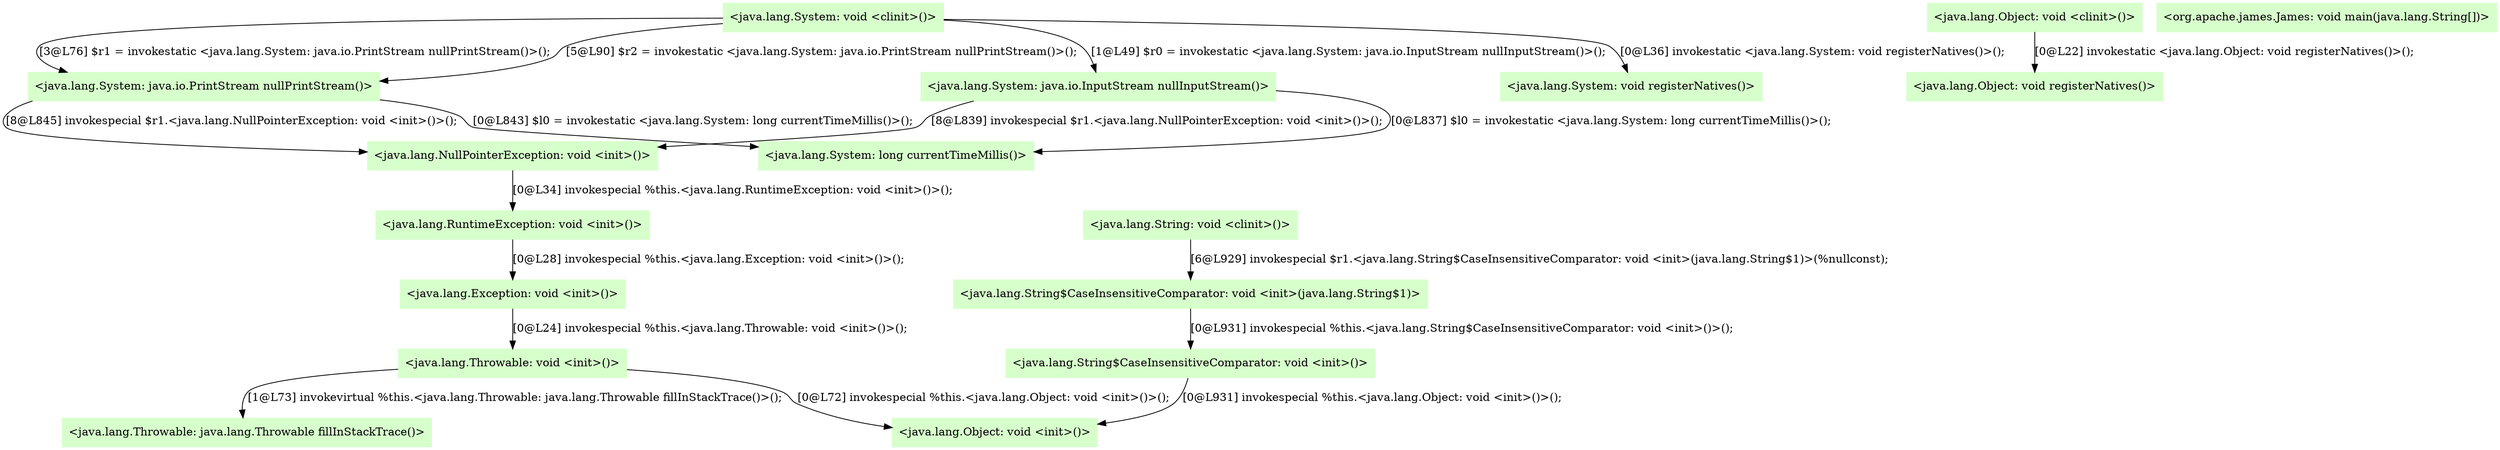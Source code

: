 digraph G {
  node [color=".3 .2 1.0",shape=box,style=filled];
  edge [];
  "0" [label="<java.lang.Throwable: void <init>()>",];
  "1" [label="<java.lang.System: long currentTimeMillis()>",];
  "2" [label="<java.lang.System: void <clinit>()>",];
  "3" [label="<java.lang.Exception: void <init>()>",];
  "4" [label="<java.lang.System: java.io.InputStream nullInputStream()>",];
  "5" [label="<java.lang.RuntimeException: void <init>()>",];
  "6" [label="<java.lang.String$CaseInsensitiveComparator: void <init>(java.lang.String$1)>",];
  "7" [label="<java.lang.Object: void registerNatives()>",];
  "8" [label="<java.lang.System: java.io.PrintStream nullPrintStream()>",];
  "9" [label="<java.lang.Throwable: java.lang.Throwable fillInStackTrace()>",];
  "10" [label="<java.lang.String: void <clinit>()>",];
  "11" [label="<java.lang.Object: void <init>()>",];
  "12" [label="<java.lang.String$CaseInsensitiveComparator: void <init>()>",];
  "13" [label="<java.lang.NullPointerException: void <init>()>",];
  "14" [label="<org.apache.james.James: void main(java.lang.String[])>",];
  "15" [label="<java.lang.System: void registerNatives()>",];
  "16" [label="<java.lang.Object: void <clinit>()>",];
  "0" -> "11" [label="[0@L72] invokespecial %this.<java.lang.Object: void <init>()>();",];
  "0" -> "9" [label="[1@L73] invokevirtual %this.<java.lang.Throwable: java.lang.Throwable fillInStackTrace()>();",];
  "2" -> "4" [label="[1@L49] $r0 = invokestatic <java.lang.System: java.io.InputStream nullInputStream()>();",];
  "2" -> "8" [label="[3@L76] $r1 = invokestatic <java.lang.System: java.io.PrintStream nullPrintStream()>();",];
  "2" -> "15" [label="[0@L36] invokestatic <java.lang.System: void registerNatives()>();",];
  "2" -> "8" [label="[5@L90] $r2 = invokestatic <java.lang.System: java.io.PrintStream nullPrintStream()>();",];
  "3" -> "0" [label="[0@L24] invokespecial %this.<java.lang.Throwable: void <init>()>();",];
  "4" -> "13" [label="[8@L839] invokespecial $r1.<java.lang.NullPointerException: void <init>()>();",];
  "4" -> "1" [label="[0@L837] $l0 = invokestatic <java.lang.System: long currentTimeMillis()>();",];
  "5" -> "3" [label="[0@L28] invokespecial %this.<java.lang.Exception: void <init>()>();",];
  "6" -> "12" [label="[0@L931] invokespecial %this.<java.lang.String$CaseInsensitiveComparator: void <init>()>();",];
  "8" -> "1" [label="[0@L843] $l0 = invokestatic <java.lang.System: long currentTimeMillis()>();",];
  "8" -> "13" [label="[8@L845] invokespecial $r1.<java.lang.NullPointerException: void <init>()>();",];
  "10" -> "6" [label="[6@L929] invokespecial $r1.<java.lang.String$CaseInsensitiveComparator: void <init>(java.lang.String$1)>(%nullconst);",];
  "12" -> "11" [label="[0@L931] invokespecial %this.<java.lang.Object: void <init>()>();",];
  "13" -> "5" [label="[0@L34] invokespecial %this.<java.lang.RuntimeException: void <init>()>();",];
  "16" -> "7" [label="[0@L22] invokestatic <java.lang.Object: void registerNatives()>();",];
}
